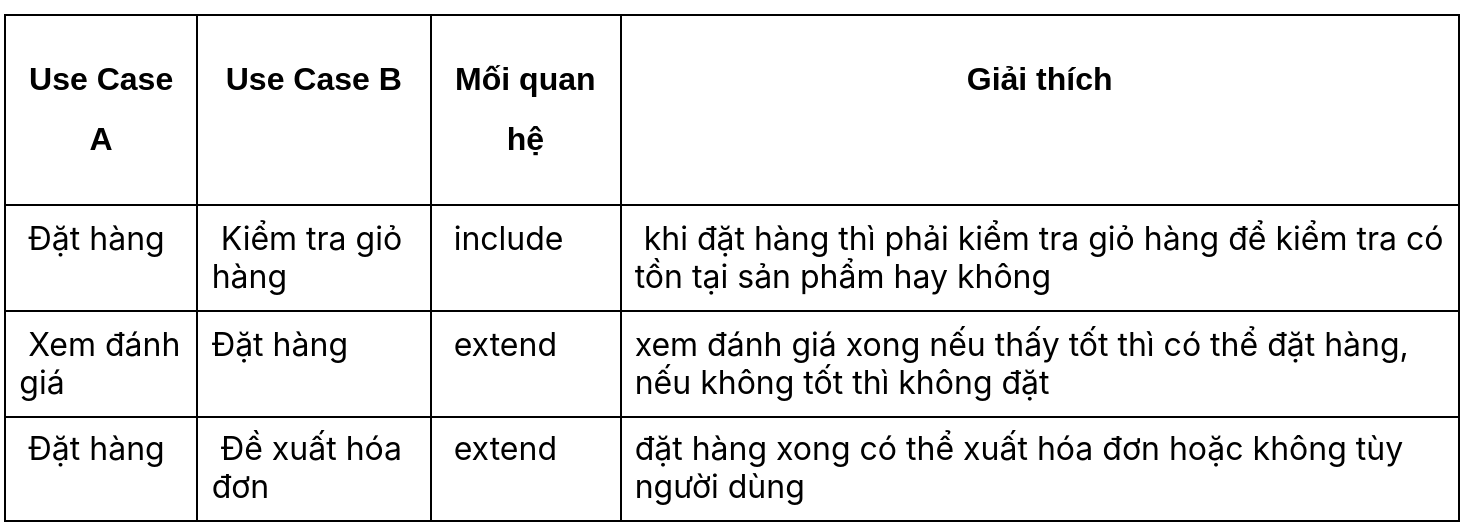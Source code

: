 <mxfile version="28.2.8">
  <diagram name="Page-1" id="hn5c30FMybEzzW4MSWcw">
    <mxGraphModel dx="1216" dy="905" grid="1" gridSize="10" guides="1" tooltips="1" connect="1" arrows="1" fold="1" page="1" pageScale="1" pageWidth="850" pageHeight="1100" math="0" shadow="0">
      <root>
        <mxCell id="0" />
        <mxCell id="1" parent="0" />
        <mxCell id="9sjIOKgs4C-zKTAgOIBQ-33" value="&lt;table class=&quot;ck-table-resized&quot; style=&quot;box-sizing: border-box; margin: 0px; padding: 0px; caption-side: bottom; border-collapse: collapse; color: rgb(33, 37, 41); font-family: SFProDisplay; font-size: 16px; font-style: normal; font-variant-ligatures: normal; font-variant-caps: normal; font-weight: 400; letter-spacing: normal; orphans: 2; text-transform: none; widows: 2; word-spacing: 0px; -webkit-text-stroke-width: 0px; white-space: normal; background-color: rgb(255, 255, 255); text-decoration-thickness: initial; text-decoration-style: initial; text-decoration-color: initial; border-style: none;&quot;&gt;&lt;tbody style=&quot;box-sizing: border-box; margin: 0px; padding: 0px; border-color: inherit; border-style: solid; border-width: 0px;&quot;&gt;&lt;tr style=&quot;box-sizing: border-box; margin: 0px; padding: 0.5rem; border-color: inherit; border-style: solid; border-width: 0px 0px 1px; color: rgb(0, 0, 0); background-color: rgb(255, 255, 255); box-shadow: rgba(0, 0, 0, 0) 0px 0px 0px 9999px inset; height: 25pt;&quot;&gt;&lt;td style=&quot;box-sizing: border-box; margin: 0px; padding: 5pt; border-color: rgb(0, 0, 0); border-style: solid; border-width: 1pt; overflow-wrap: break-word; overflow: hidden; vertical-align: top;&quot;&gt;&lt;p dir=&quot;ltr&quot; style=&quot;box-sizing: border-box; margin: 8pt 0px; padding: 0px; color: rgb(0, 0, 0); line-height: 1.8; text-align: center;&quot;&gt;&lt;span style=&quot;box-sizing: border-box; margin: 0px; padding: 0px; background-color: transparent; color: rgb(0, 0, 0); font-family: Arial, sans-serif; font-size: 12pt;&quot;&gt;&lt;span style=&quot;box-sizing: border-box; margin: 0px; padding: 0px; font-style: normal; font-variant: normal; text-decoration: none; vertical-align: baseline; white-space: pre-wrap;&quot;&gt;&lt;strong style=&quot;box-sizing: border-box; margin: 0px; padding: 0px; font-weight: bolder;&quot;&gt;Use Case A&lt;/strong&gt;&lt;/span&gt;&lt;/span&gt;&lt;/p&gt;&lt;/td&gt;&lt;td style=&quot;box-sizing: border-box; margin: 0px; padding: 5pt; border-color: rgb(0, 0, 0); border-style: solid; border-width: 1pt; overflow-wrap: break-word; overflow: hidden; vertical-align: top;&quot;&gt;&lt;p dir=&quot;ltr&quot; style=&quot;box-sizing: border-box; margin: 8pt 0px; padding: 0px; color: rgb(0, 0, 0); line-height: 1.8; text-align: center;&quot;&gt;&lt;span style=&quot;box-sizing: border-box; margin: 0px; padding: 0px; background-color: transparent; color: rgb(0, 0, 0); font-family: Arial, sans-serif; font-size: 12pt;&quot;&gt;&lt;span style=&quot;box-sizing: border-box; margin: 0px; padding: 0px; font-style: normal; font-variant: normal; text-decoration: none; vertical-align: baseline; white-space: pre-wrap;&quot;&gt;&lt;strong style=&quot;box-sizing: border-box; margin: 0px; padding: 0px; font-weight: bolder;&quot;&gt;Use Case B&lt;/strong&gt;&lt;/span&gt;&lt;/span&gt;&lt;/p&gt;&lt;/td&gt;&lt;td style=&quot;box-sizing: border-box; margin: 0px; padding: 5pt; border-color: rgb(0, 0, 0); border-style: solid; border-width: 1pt; overflow-wrap: break-word; overflow: hidden; vertical-align: top;&quot;&gt;&lt;p dir=&quot;ltr&quot; style=&quot;box-sizing: border-box; margin: 8pt 0px; padding: 0px; color: rgb(0, 0, 0); line-height: 1.8; text-align: center;&quot;&gt;&lt;span style=&quot;box-sizing: border-box; margin: 0px; padding: 0px; background-color: transparent; color: rgb(0, 0, 0); font-family: Arial, sans-serif; font-size: 12pt;&quot;&gt;&lt;span style=&quot;box-sizing: border-box; margin: 0px; padding: 0px; font-style: normal; font-variant: normal; text-decoration: none; vertical-align: baseline; white-space: pre-wrap;&quot;&gt;&lt;strong style=&quot;box-sizing: border-box; margin: 0px; padding: 0px; font-weight: bolder;&quot;&gt;Mối quan hệ&lt;/strong&gt;&lt;/span&gt;&lt;/span&gt;&lt;/p&gt;&lt;/td&gt;&lt;td style=&quot;box-sizing: border-box; margin: 0px; padding: 5pt; border-color: rgb(0, 0, 0); border-style: solid; border-width: 1pt; overflow-wrap: break-word; overflow: hidden; vertical-align: top;&quot;&gt;&lt;p dir=&quot;ltr&quot; style=&quot;box-sizing: border-box; margin: 8pt 0px; padding: 0px; color: rgb(0, 0, 0); line-height: 1.8; text-align: center;&quot;&gt;&lt;span style=&quot;box-sizing: border-box; margin: 0px; padding: 0px; background-color: transparent; color: rgb(0, 0, 0); font-family: Arial, sans-serif; font-size: 12pt;&quot;&gt;&lt;span style=&quot;box-sizing: border-box; margin: 0px; padding: 0px; font-style: normal; font-variant: normal; text-decoration: none; vertical-align: baseline; white-space: pre-wrap;&quot;&gt;&lt;strong style=&quot;box-sizing: border-box; margin: 0px; padding: 0px; font-weight: bolder;&quot;&gt;Giải thích&lt;/strong&gt;&lt;/span&gt;&lt;/span&gt;&lt;/p&gt;&lt;/td&gt;&lt;/tr&gt;&lt;tr style=&quot;box-sizing: border-box; margin: 0px; padding: 0.5rem; border-color: inherit; border-style: solid; border-width: 0px 0px 1px; color: rgb(0, 0, 0); background-color: rgb(255, 255, 255); box-shadow: rgba(0, 0, 0, 0) 0px 0px 0px 9999px inset; height: 11.5pt;&quot;&gt;&lt;td style=&quot;box-sizing: border-box; margin: 0px; padding: 5pt; border-color: rgb(0, 0, 0); border-style: solid; border-width: 1pt; overflow-wrap: break-word; overflow: hidden; vertical-align: top;&quot;&gt;&amp;nbsp;Đặt hàng&lt;/td&gt;&lt;td style=&quot;box-sizing: border-box; margin: 0px; padding: 5pt; border-color: rgb(0, 0, 0); border-style: solid; border-width: 1pt; overflow-wrap: break-word; overflow: hidden; vertical-align: top;&quot;&gt;&amp;nbsp;Kiểm tra giỏ hàng&lt;/td&gt;&lt;td style=&quot;box-sizing: border-box; margin: 0px; padding: 5pt; border-color: rgb(0, 0, 0); border-style: solid; border-width: 1pt; overflow-wrap: break-word; overflow: hidden; vertical-align: top;&quot;&gt;&amp;nbsp;include&lt;/td&gt;&lt;td style=&quot;box-sizing: border-box; margin: 0px; padding: 5pt; border-color: rgb(0, 0, 0); border-style: solid; border-width: 1pt; overflow-wrap: break-word; overflow: hidden; vertical-align: top;&quot;&gt;&amp;nbsp;khi đặt hàng thì phải kiểm tra giỏ hàng để kiểm tra có tồn tại sản phẩm hay không&lt;/td&gt;&lt;/tr&gt;&lt;tr style=&quot;box-sizing: border-box; margin: 0px; padding: 0.5rem; border-color: inherit; border-style: solid; border-width: 0px 0px 1px; color: rgb(0, 0, 0); background-color: rgb(255, 255, 255); box-shadow: rgba(0, 0, 0, 0) 0px 0px 0px 9999px inset; height: 11.5pt;&quot;&gt;&lt;td style=&quot;box-sizing: border-box; margin: 0px; padding: 5pt; border-color: rgb(0, 0, 0); border-style: solid; border-width: 1pt; overflow-wrap: break-word; overflow: hidden; vertical-align: top;&quot;&gt;&amp;nbsp;Xem đánh giá&lt;/td&gt;&lt;td style=&quot;box-sizing: border-box; margin: 0px; padding: 5pt; border-color: rgb(0, 0, 0); border-style: solid; border-width: 1pt; overflow-wrap: break-word; overflow: hidden; vertical-align: top;&quot;&gt;Đặt hàng&lt;/td&gt;&lt;td style=&quot;box-sizing: border-box; margin: 0px; padding: 5pt; border-color: rgb(0, 0, 0); border-style: solid; border-width: 1pt; overflow-wrap: break-word; overflow: hidden; vertical-align: top;&quot;&gt;&amp;nbsp;extend&lt;/td&gt;&lt;td style=&quot;box-sizing: border-box; margin: 0px; padding: 5pt; border-color: rgb(0, 0, 0); border-style: solid; border-width: 1pt; overflow-wrap: break-word; overflow: hidden; vertical-align: top;&quot;&gt;xem đánh giá xong nếu thấy tốt thì có thể đặt hàng, nếu không tốt thì không đặt&lt;/td&gt;&lt;/tr&gt;&lt;tr style=&quot;box-sizing: border-box; margin: 0px; padding: 0.5rem; border-color: inherit; border-style: solid; border-width: 0px 0px 1px; color: rgb(0, 0, 0); background-color: rgb(255, 255, 255); box-shadow: rgba(0, 0, 0, 0) 0px 0px 0px 9999px inset; height: 11.5pt;&quot;&gt;&lt;td style=&quot;box-sizing: border-box; margin: 0px; padding: 5pt; border-color: rgb(0, 0, 0); border-style: solid; border-width: 1pt; overflow-wrap: break-word; overflow: hidden; vertical-align: top;&quot;&gt;&amp;nbsp;Đặt hàng&lt;/td&gt;&lt;td style=&quot;box-sizing: border-box; margin: 0px; padding: 5pt; border-color: rgb(0, 0, 0); border-style: solid; border-width: 1pt; overflow-wrap: break-word; overflow: hidden; vertical-align: top;&quot;&gt;&amp;nbsp;Đề xuất hóa đơn&lt;/td&gt;&lt;td style=&quot;box-sizing: border-box; margin: 0px; padding: 5pt; border-color: rgb(0, 0, 0); border-style: solid; border-width: 1pt; overflow-wrap: break-word; overflow: hidden; vertical-align: top;&quot;&gt;&amp;nbsp;extend&lt;br&gt;&lt;/td&gt;&lt;td style=&quot;box-sizing: border-box; margin: 0px; padding: 5pt; border-color: rgb(0, 0, 0); border-style: solid; border-width: 1pt; overflow-wrap: break-word; overflow: hidden; vertical-align: top;&quot;&gt;đặt hàng xong có thể xuất hóa đơn hoặc không tùy người dùng&lt;/td&gt;&lt;/tr&gt;&lt;/tbody&gt;&lt;/table&gt;" style="text;whiteSpace=wrap;html=1;" vertex="1" parent="1">
          <mxGeometry x="70" y="300" width="730" height="220" as="geometry" />
        </mxCell>
      </root>
    </mxGraphModel>
  </diagram>
</mxfile>
